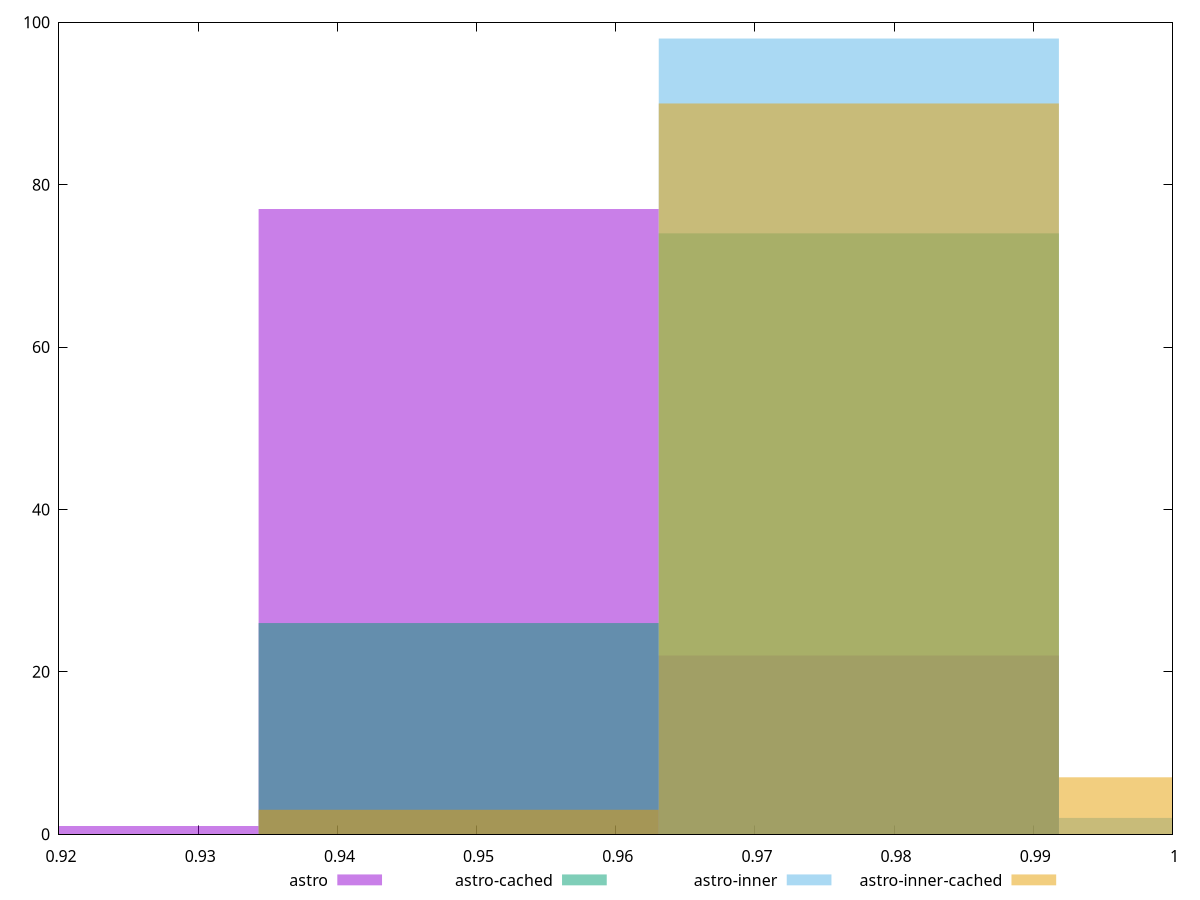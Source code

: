 reset

$astro <<EOF
0.9199659419415497 1
0.9487148776272231 77
0.9774638133128966 22
EOF

$astroCached <<EOF
0.9487148776272231 26
0.9774638133128966 74
EOF

$astroInner <<EOF
0.9774638133128966 98
1.00621274899857 2
EOF

$astroInnerCached <<EOF
0.9487148776272231 3
0.9774638133128966 90
1.00621274899857 7
EOF

set key outside below
set boxwidth 0.028748935685673428
set xrange [0.92:1]
set yrange [0:100]
set trange [0:100]
set style fill transparent solid 0.5 noborder
set terminal svg size 640, 520 enhanced background rgb 'white'
set output "reports/report_00033_2021-03-01T14-23-16.841Z/bootup-time/comparison/histogram/all_score.svg"

plot $astro title "astro" with boxes, \
     $astroCached title "astro-cached" with boxes, \
     $astroInner title "astro-inner" with boxes, \
     $astroInnerCached title "astro-inner-cached" with boxes

reset
